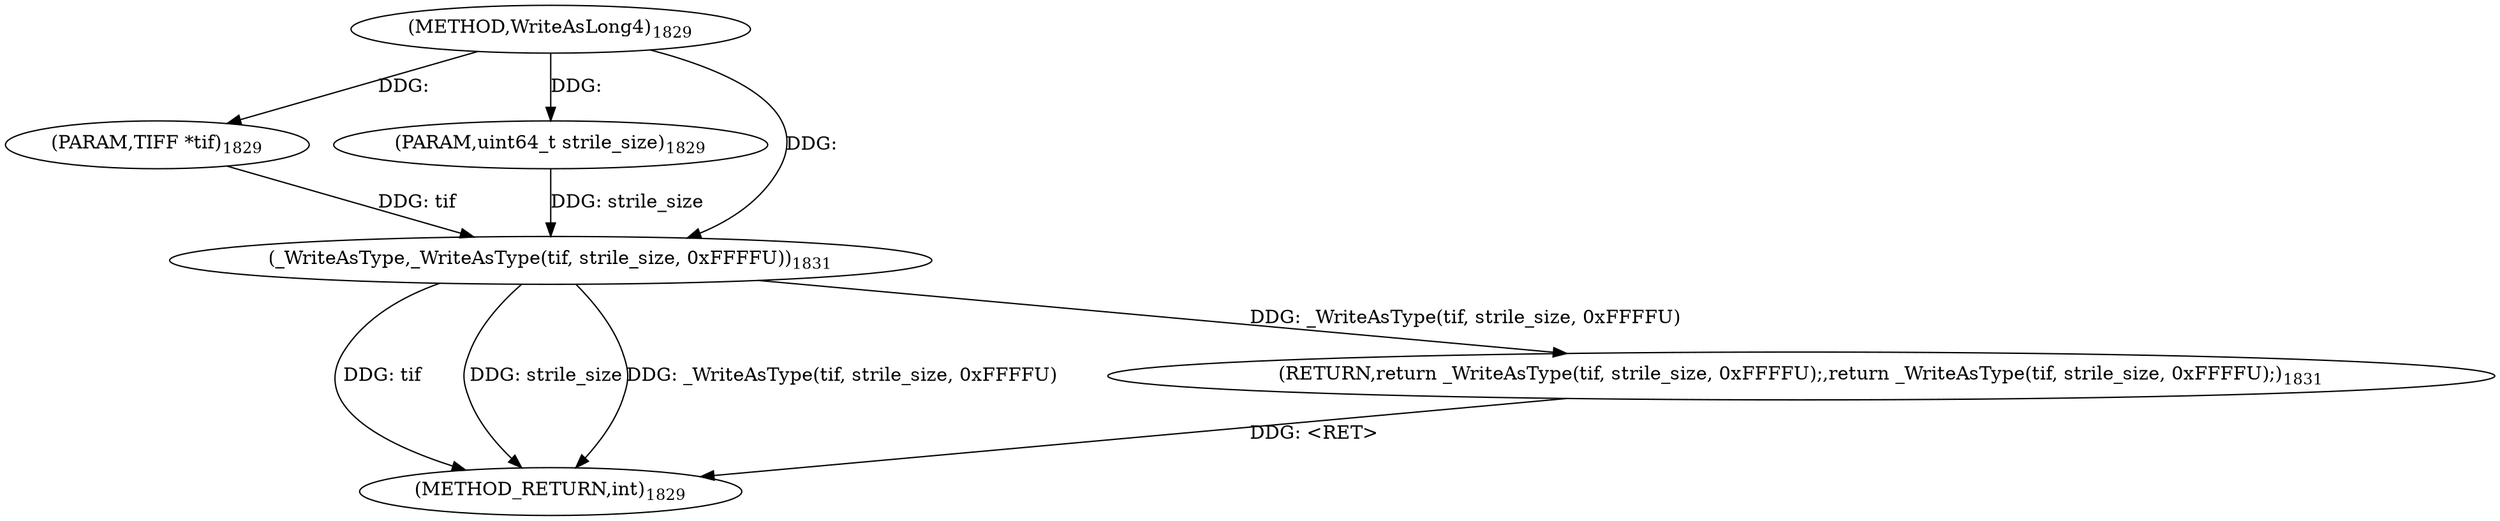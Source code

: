 digraph "WriteAsLong4" {  
"68856" [label = <(METHOD,WriteAsLong4)<SUB>1829</SUB>> ]
"68865" [label = <(METHOD_RETURN,int)<SUB>1829</SUB>> ]
"68857" [label = <(PARAM,TIFF *tif)<SUB>1829</SUB>> ]
"68858" [label = <(PARAM,uint64_t strile_size)<SUB>1829</SUB>> ]
"68860" [label = <(RETURN,return _WriteAsType(tif, strile_size, 0xFFFFU);,return _WriteAsType(tif, strile_size, 0xFFFFU);)<SUB>1831</SUB>> ]
"68861" [label = <(_WriteAsType,_WriteAsType(tif, strile_size, 0xFFFFU))<SUB>1831</SUB>> ]
  "68860" -> "68865"  [ label = "DDG: &lt;RET&gt;"] 
  "68861" -> "68865"  [ label = "DDG: tif"] 
  "68861" -> "68865"  [ label = "DDG: strile_size"] 
  "68861" -> "68865"  [ label = "DDG: _WriteAsType(tif, strile_size, 0xFFFFU)"] 
  "68856" -> "68857"  [ label = "DDG: "] 
  "68856" -> "68858"  [ label = "DDG: "] 
  "68861" -> "68860"  [ label = "DDG: _WriteAsType(tif, strile_size, 0xFFFFU)"] 
  "68857" -> "68861"  [ label = "DDG: tif"] 
  "68856" -> "68861"  [ label = "DDG: "] 
  "68858" -> "68861"  [ label = "DDG: strile_size"] 
}

